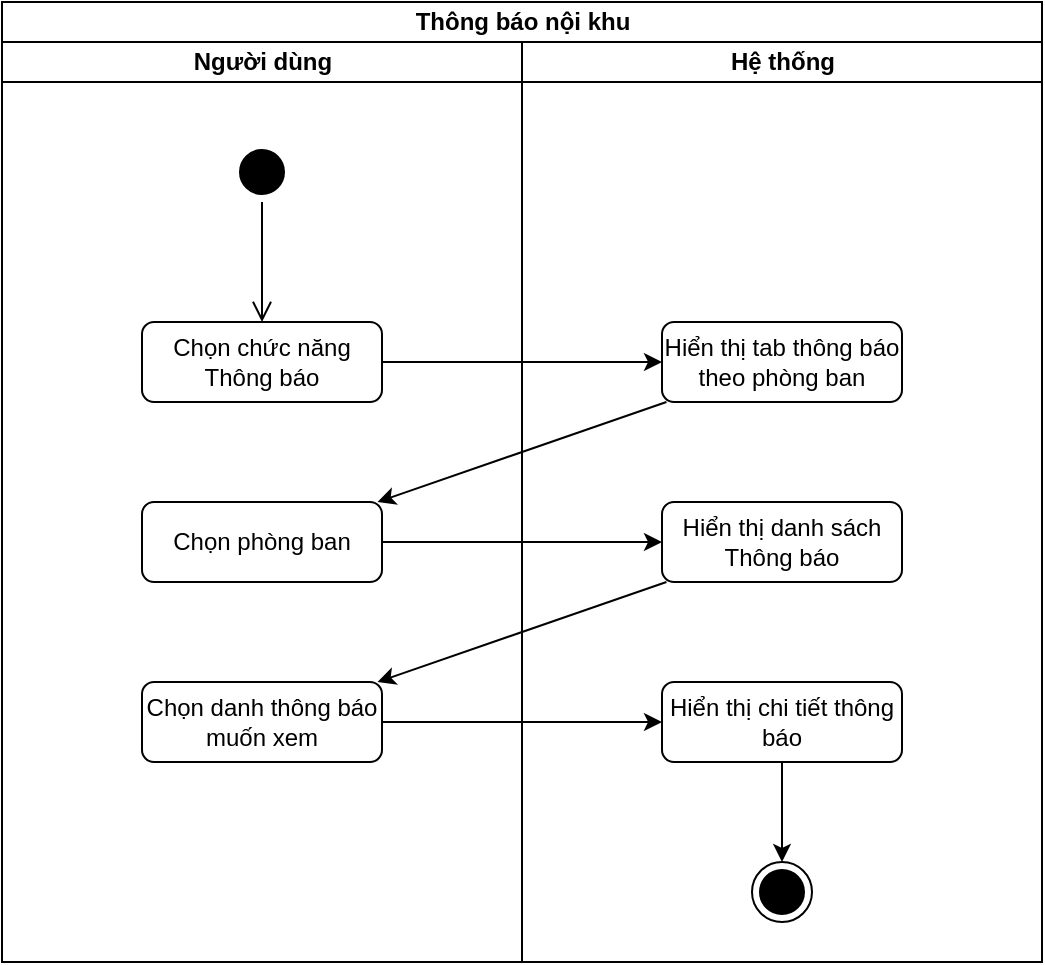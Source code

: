 <mxfile version="20.8.16" type="github" pages="2">
  <diagram name="Page-1" id="NvIQ3Db_lpK5Fd7nzTep">
    <mxGraphModel dx="1050" dy="581" grid="1" gridSize="10" guides="1" tooltips="1" connect="1" arrows="1" fold="1" page="1" pageScale="1" pageWidth="827" pageHeight="1169" math="0" shadow="0">
      <root>
        <mxCell id="0" />
        <mxCell id="1" parent="0" />
        <mxCell id="0CK30PYtFb3W8ryfQRUf-1" value="Thông báo nội khu" style="swimlane;childLayout=stackLayout;resizeParent=1;resizeParentMax=0;startSize=20;html=1;" vertex="1" parent="1">
          <mxGeometry x="180.0" y="90" width="520" height="480" as="geometry" />
        </mxCell>
        <mxCell id="0CK30PYtFb3W8ryfQRUf-2" value="Người dùng" style="swimlane;startSize=20;html=1;" vertex="1" parent="0CK30PYtFb3W8ryfQRUf-1">
          <mxGeometry y="20" width="260" height="460" as="geometry" />
        </mxCell>
        <mxCell id="0CK30PYtFb3W8ryfQRUf-5" value="" style="ellipse;html=1;shape=startState;fillColor=#000000;strokeColor=#000000;" vertex="1" parent="0CK30PYtFb3W8ryfQRUf-2">
          <mxGeometry x="115.0" y="50" width="30" height="30" as="geometry" />
        </mxCell>
        <mxCell id="0CK30PYtFb3W8ryfQRUf-6" value="" style="edgeStyle=orthogonalEdgeStyle;html=1;verticalAlign=bottom;endArrow=open;endSize=8;strokeColor=#000000;rounded=0;" edge="1" source="0CK30PYtFb3W8ryfQRUf-5" parent="0CK30PYtFb3W8ryfQRUf-2" target="0CK30PYtFb3W8ryfQRUf-7">
          <mxGeometry relative="1" as="geometry">
            <mxPoint x="130.0" y="140" as="targetPoint" />
          </mxGeometry>
        </mxCell>
        <mxCell id="0CK30PYtFb3W8ryfQRUf-7" value="Chọn chức năng Thông báo" style="rounded=1;whiteSpace=wrap;html=1;strokeColor=#000000;" vertex="1" parent="0CK30PYtFb3W8ryfQRUf-2">
          <mxGeometry x="70" y="140" width="120" height="40" as="geometry" />
        </mxCell>
        <mxCell id="0CK30PYtFb3W8ryfQRUf-10" value="Chọn phòng ban" style="rounded=1;whiteSpace=wrap;html=1;strokeColor=#000000;" vertex="1" parent="0CK30PYtFb3W8ryfQRUf-2">
          <mxGeometry x="70.0" y="230" width="120" height="40" as="geometry" />
        </mxCell>
        <mxCell id="0CK30PYtFb3W8ryfQRUf-14" value="Chọn danh thông báo muốn xem" style="rounded=1;whiteSpace=wrap;html=1;strokeColor=#000000;" vertex="1" parent="0CK30PYtFb3W8ryfQRUf-2">
          <mxGeometry x="70" y="320" width="120" height="40" as="geometry" />
        </mxCell>
        <mxCell id="0CK30PYtFb3W8ryfQRUf-3" value="Hệ thống" style="swimlane;startSize=20;html=1;" vertex="1" parent="0CK30PYtFb3W8ryfQRUf-1">
          <mxGeometry x="260" y="20" width="260" height="460" as="geometry" />
        </mxCell>
        <mxCell id="0CK30PYtFb3W8ryfQRUf-8" value="Hiển thị tab thông báo theo phòng ban" style="rounded=1;whiteSpace=wrap;html=1;strokeColor=#000000;" vertex="1" parent="0CK30PYtFb3W8ryfQRUf-3">
          <mxGeometry x="70.0" y="140" width="120" height="40" as="geometry" />
        </mxCell>
        <mxCell id="0CK30PYtFb3W8ryfQRUf-12" value="Hiển thị danh sách Thông báo" style="rounded=1;whiteSpace=wrap;html=1;strokeColor=#000000;" vertex="1" parent="0CK30PYtFb3W8ryfQRUf-3">
          <mxGeometry x="70.0" y="230" width="120" height="40" as="geometry" />
        </mxCell>
        <mxCell id="0CK30PYtFb3W8ryfQRUf-19" style="edgeStyle=none;rounded=0;orthogonalLoop=1;jettySize=auto;html=1;strokeColor=#000000;" edge="1" parent="0CK30PYtFb3W8ryfQRUf-3" source="0CK30PYtFb3W8ryfQRUf-16" target="0CK30PYtFb3W8ryfQRUf-18">
          <mxGeometry relative="1" as="geometry" />
        </mxCell>
        <mxCell id="0CK30PYtFb3W8ryfQRUf-16" value="Hiển thị chi tiết thông báo" style="rounded=1;whiteSpace=wrap;html=1;strokeColor=#000000;" vertex="1" parent="0CK30PYtFb3W8ryfQRUf-3">
          <mxGeometry x="70.0" y="320" width="120" height="40" as="geometry" />
        </mxCell>
        <mxCell id="0CK30PYtFb3W8ryfQRUf-18" value="" style="ellipse;html=1;shape=endState;fillColor=#000000;strokeColor=#000000;" vertex="1" parent="0CK30PYtFb3W8ryfQRUf-3">
          <mxGeometry x="115.0" y="410" width="30" height="30" as="geometry" />
        </mxCell>
        <mxCell id="0CK30PYtFb3W8ryfQRUf-9" style="edgeStyle=orthogonalEdgeStyle;rounded=0;orthogonalLoop=1;jettySize=auto;html=1;strokeColor=#000000;" edge="1" parent="0CK30PYtFb3W8ryfQRUf-1" source="0CK30PYtFb3W8ryfQRUf-7" target="0CK30PYtFb3W8ryfQRUf-8">
          <mxGeometry relative="1" as="geometry" />
        </mxCell>
        <mxCell id="0CK30PYtFb3W8ryfQRUf-11" style="rounded=0;orthogonalLoop=1;jettySize=auto;html=1;strokeColor=#000000;" edge="1" parent="0CK30PYtFb3W8ryfQRUf-1" source="0CK30PYtFb3W8ryfQRUf-8" target="0CK30PYtFb3W8ryfQRUf-10">
          <mxGeometry relative="1" as="geometry" />
        </mxCell>
        <mxCell id="0CK30PYtFb3W8ryfQRUf-13" style="edgeStyle=none;rounded=0;orthogonalLoop=1;jettySize=auto;html=1;strokeColor=#000000;" edge="1" parent="0CK30PYtFb3W8ryfQRUf-1" source="0CK30PYtFb3W8ryfQRUf-10" target="0CK30PYtFb3W8ryfQRUf-12">
          <mxGeometry relative="1" as="geometry" />
        </mxCell>
        <mxCell id="0CK30PYtFb3W8ryfQRUf-15" style="edgeStyle=none;rounded=0;orthogonalLoop=1;jettySize=auto;html=1;strokeColor=#000000;" edge="1" parent="0CK30PYtFb3W8ryfQRUf-1" source="0CK30PYtFb3W8ryfQRUf-12" target="0CK30PYtFb3W8ryfQRUf-14">
          <mxGeometry relative="1" as="geometry" />
        </mxCell>
        <mxCell id="0CK30PYtFb3W8ryfQRUf-17" style="edgeStyle=none;rounded=0;orthogonalLoop=1;jettySize=auto;html=1;strokeColor=#000000;" edge="1" parent="0CK30PYtFb3W8ryfQRUf-1" source="0CK30PYtFb3W8ryfQRUf-14" target="0CK30PYtFb3W8ryfQRUf-16">
          <mxGeometry relative="1" as="geometry" />
        </mxCell>
      </root>
    </mxGraphModel>
  </diagram>
  <diagram id="ChX-Vm1_GfWW2sgzj1CW" name="Page-2">
    <mxGraphModel dx="1050" dy="581" grid="1" gridSize="10" guides="1" tooltips="1" connect="1" arrows="1" fold="1" page="1" pageScale="1" pageWidth="827" pageHeight="1169" math="0" shadow="0">
      <root>
        <mxCell id="0" />
        <mxCell id="1" parent="0" />
        <mxCell id="tF308L2SDR7X4lfm93dP-1" value="Bình luận" style="swimlane;childLayout=stackLayout;resizeParent=1;resizeParentMax=0;startSize=20;html=1;strokeColor=#000000;" vertex="1" parent="1">
          <mxGeometry x="220" y="60" width="620" height="640" as="geometry" />
        </mxCell>
        <mxCell id="tF308L2SDR7X4lfm93dP-2" value="user" style="swimlane;startSize=20;html=1;strokeColor=#000000;" vertex="1" parent="tF308L2SDR7X4lfm93dP-1">
          <mxGeometry y="20" width="290" height="620" as="geometry" />
        </mxCell>
        <mxCell id="tF308L2SDR7X4lfm93dP-5" value="" style="ellipse;html=1;shape=startState;fillColor=#000000;strokeColor=#000000;" vertex="1" parent="tF308L2SDR7X4lfm93dP-2">
          <mxGeometry x="105" y="50" width="30" height="30" as="geometry" />
        </mxCell>
        <mxCell id="tF308L2SDR7X4lfm93dP-6" value="" style="edgeStyle=orthogonalEdgeStyle;html=1;verticalAlign=bottom;endArrow=open;endSize=8;strokeColor=#000000;rounded=0;entryX=0.5;entryY=0;entryDx=0;entryDy=0;" edge="1" source="tF308L2SDR7X4lfm93dP-5" parent="tF308L2SDR7X4lfm93dP-2" target="tF308L2SDR7X4lfm93dP-7">
          <mxGeometry relative="1" as="geometry">
            <mxPoint x="120" y="140" as="targetPoint" />
          </mxGeometry>
        </mxCell>
        <mxCell id="tF308L2SDR7X4lfm93dP-7" value="Xem Thông báo" style="rounded=1;whiteSpace=wrap;html=1;strokeColor=#000000;" vertex="1" parent="tF308L2SDR7X4lfm93dP-2">
          <mxGeometry x="60" y="110" width="120" height="60" as="geometry" />
        </mxCell>
        <mxCell id="tF308L2SDR7X4lfm93dP-10" value="Viết bình luận" style="rounded=1;whiteSpace=wrap;html=1;strokeColor=#000000;" vertex="1" parent="tF308L2SDR7X4lfm93dP-2">
          <mxGeometry x="60" y="220" width="120" height="60" as="geometry" />
        </mxCell>
        <mxCell id="tF308L2SDR7X4lfm93dP-3" value="Hệ thống" style="swimlane;startSize=20;html=1;strokeColor=#000000;" vertex="1" parent="tF308L2SDR7X4lfm93dP-1">
          <mxGeometry x="290" y="20" width="330" height="620" as="geometry" />
        </mxCell>
        <mxCell id="tF308L2SDR7X4lfm93dP-8" value="Hiển thị thông báo, danh sách bình luận" style="rounded=1;whiteSpace=wrap;html=1;strokeColor=#000000;" vertex="1" parent="tF308L2SDR7X4lfm93dP-3">
          <mxGeometry x="50" y="110" width="120" height="60" as="geometry" />
        </mxCell>
        <mxCell id="tF308L2SDR7X4lfm93dP-15" value="" style="edgeStyle=none;rounded=0;orthogonalLoop=1;jettySize=auto;html=1;strokeColor=#000000;" edge="1" parent="tF308L2SDR7X4lfm93dP-3" source="tF308L2SDR7X4lfm93dP-12" target="tF308L2SDR7X4lfm93dP-14">
          <mxGeometry relative="1" as="geometry" />
        </mxCell>
        <mxCell id="tF308L2SDR7X4lfm93dP-12" value="Kiểm tra từ khóa nhạy cảm" style="rounded=1;whiteSpace=wrap;html=1;strokeColor=#000000;" vertex="1" parent="tF308L2SDR7X4lfm93dP-3">
          <mxGeometry x="50" y="220" width="120" height="60" as="geometry" />
        </mxCell>
        <mxCell id="tF308L2SDR7X4lfm93dP-17" style="edgeStyle=none;rounded=0;orthogonalLoop=1;jettySize=auto;html=1;strokeColor=#000000;" edge="1" parent="tF308L2SDR7X4lfm93dP-3" source="tF308L2SDR7X4lfm93dP-14" target="tF308L2SDR7X4lfm93dP-18">
          <mxGeometry relative="1" as="geometry">
            <mxPoint x="71.765" y="432.353" as="targetPoint" />
          </mxGeometry>
        </mxCell>
        <mxCell id="tF308L2SDR7X4lfm93dP-21" value="" style="edgeStyle=orthogonalEdgeStyle;rounded=0;orthogonalLoop=1;jettySize=auto;html=1;strokeColor=#000000;" edge="1" parent="tF308L2SDR7X4lfm93dP-3" source="tF308L2SDR7X4lfm93dP-14" target="tF308L2SDR7X4lfm93dP-20">
          <mxGeometry relative="1" as="geometry" />
        </mxCell>
        <mxCell id="tF308L2SDR7X4lfm93dP-14" value="" style="rhombus;whiteSpace=wrap;html=1;strokeColor=#000000;rounded=1;" vertex="1" parent="tF308L2SDR7X4lfm93dP-3">
          <mxGeometry x="70" y="320" width="80" height="50" as="geometry" />
        </mxCell>
        <mxCell id="tF308L2SDR7X4lfm93dP-18" value="Báo lỗi" style="rounded=1;whiteSpace=wrap;html=1;strokeColor=#000000;" vertex="1" parent="tF308L2SDR7X4lfm93dP-3">
          <mxGeometry x="20" y="430" width="80" height="30" as="geometry" />
        </mxCell>
        <mxCell id="tF308L2SDR7X4lfm93dP-23" style="edgeStyle=orthogonalEdgeStyle;rounded=0;orthogonalLoop=1;jettySize=auto;html=1;strokeColor=#000000;" edge="1" parent="tF308L2SDR7X4lfm93dP-3" source="tF308L2SDR7X4lfm93dP-20" target="tF308L2SDR7X4lfm93dP-22">
          <mxGeometry relative="1" as="geometry" />
        </mxCell>
        <mxCell id="tF308L2SDR7X4lfm93dP-20" value="Lưu bình luận và hiển thị kết quả" style="whiteSpace=wrap;html=1;strokeColor=#000000;rounded=1;" vertex="1" parent="tF308L2SDR7X4lfm93dP-3">
          <mxGeometry x="170" y="430" width="100" height="40" as="geometry" />
        </mxCell>
        <mxCell id="tF308L2SDR7X4lfm93dP-22" value="" style="ellipse;html=1;shape=endState;fillColor=#000000;strokeColor=#000000;" vertex="1" parent="tF308L2SDR7X4lfm93dP-3">
          <mxGeometry x="205" y="520" width="30" height="30" as="geometry" />
        </mxCell>
        <mxCell id="tF308L2SDR7X4lfm93dP-24" value="Không chứa" style="text;html=1;align=center;verticalAlign=middle;resizable=0;points=[];autosize=1;strokeColor=none;fillColor=none;" vertex="1" parent="tF308L2SDR7X4lfm93dP-3">
          <mxGeometry x="145" y="320" width="90" height="30" as="geometry" />
        </mxCell>
        <mxCell id="tF308L2SDR7X4lfm93dP-25" value="Chứa" style="text;html=1;align=center;verticalAlign=middle;resizable=0;points=[];autosize=1;strokeColor=none;fillColor=none;" vertex="1" parent="tF308L2SDR7X4lfm93dP-3">
          <mxGeometry x="35" y="370" width="50" height="30" as="geometry" />
        </mxCell>
        <mxCell id="tF308L2SDR7X4lfm93dP-9" value="" style="edgeStyle=none;rounded=0;orthogonalLoop=1;jettySize=auto;html=1;strokeColor=#000000;" edge="1" parent="tF308L2SDR7X4lfm93dP-1" source="tF308L2SDR7X4lfm93dP-7" target="tF308L2SDR7X4lfm93dP-8">
          <mxGeometry relative="1" as="geometry" />
        </mxCell>
        <mxCell id="tF308L2SDR7X4lfm93dP-11" style="edgeStyle=none;rounded=0;orthogonalLoop=1;jettySize=auto;html=1;strokeColor=#000000;" edge="1" parent="tF308L2SDR7X4lfm93dP-1" source="tF308L2SDR7X4lfm93dP-8" target="tF308L2SDR7X4lfm93dP-10">
          <mxGeometry relative="1" as="geometry" />
        </mxCell>
        <mxCell id="tF308L2SDR7X4lfm93dP-13" style="edgeStyle=none;rounded=0;orthogonalLoop=1;jettySize=auto;html=1;strokeColor=#000000;" edge="1" parent="tF308L2SDR7X4lfm93dP-1" source="tF308L2SDR7X4lfm93dP-10" target="tF308L2SDR7X4lfm93dP-12">
          <mxGeometry relative="1" as="geometry" />
        </mxCell>
        <mxCell id="tF308L2SDR7X4lfm93dP-19" style="edgeStyle=orthogonalEdgeStyle;rounded=0;orthogonalLoop=1;jettySize=auto;html=1;entryX=0.5;entryY=1;entryDx=0;entryDy=0;strokeColor=#000000;" edge="1" parent="tF308L2SDR7X4lfm93dP-1" source="tF308L2SDR7X4lfm93dP-18" target="tF308L2SDR7X4lfm93dP-10">
          <mxGeometry relative="1" as="geometry" />
        </mxCell>
      </root>
    </mxGraphModel>
  </diagram>
</mxfile>
